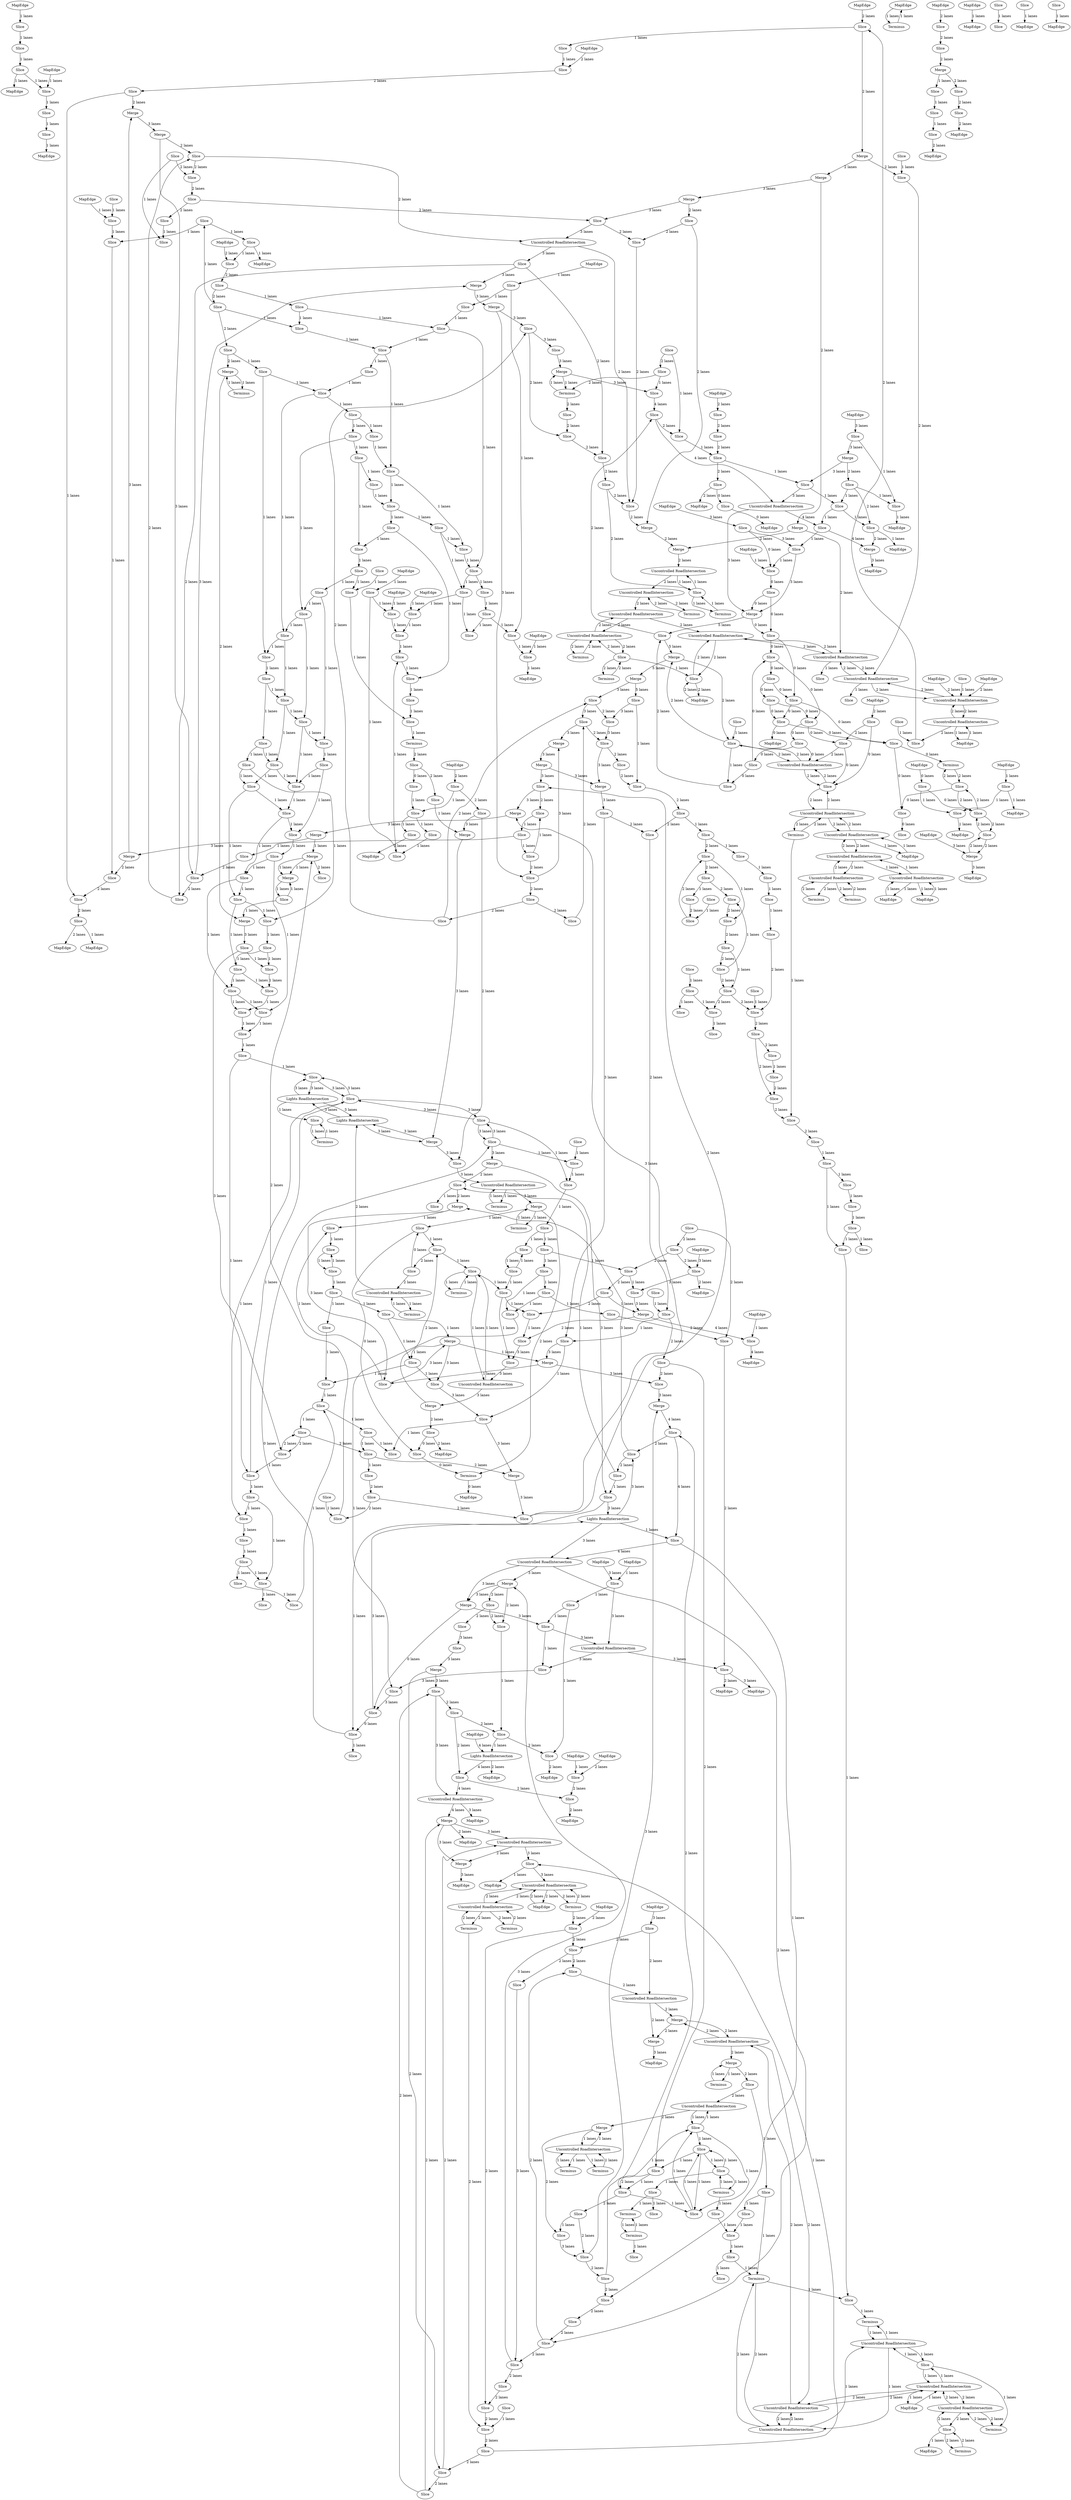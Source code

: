 digraph {
    0 [ label = "MapEdge" ]
    1 [ label = "MapEdge" ]
    2 [ label = "MapEdge" ]
    3 [ label = "MapEdge" ]
    4 [ label = "MapEdge" ]
    5 [ label = "MapEdge" ]
    6 [ label = "MapEdge" ]
    7 [ label = "MapEdge" ]
    8 [ label = "MapEdge" ]
    9 [ label = "MapEdge" ]
    10 [ label = "MapEdge" ]
    11 [ label = "MapEdge" ]
    12 [ label = "MapEdge" ]
    13 [ label = "MapEdge" ]
    14 [ label = "MapEdge" ]
    15 [ label = "MapEdge" ]
    16 [ label = "Slice" ]
    17 [ label = "Slice" ]
    18 [ label = "Slice" ]
    19 [ label = "Slice" ]
    20 [ label = "Slice" ]
    21 [ label = "Slice" ]
    22 [ label = "Slice" ]
    23 [ label = "Slice" ]
    24 [ label = "Slice" ]
    25 [ label = "Slice" ]
    26 [ label = "Slice" ]
    27 [ label = "MapEdge" ]
    28 [ label = "Slice" ]
    29 [ label = "Uncontrolled RoadIntersection" ]
    30 [ label = "Uncontrolled RoadIntersection" ]
    31 [ label = "Slice" ]
    32 [ label = "Terminus" ]
    33 [ label = "Terminus" ]
    34 [ label = "Slice" ]
    35 [ label = "Slice" ]
    36 [ label = "Slice" ]
    37 [ label = "Slice" ]
    38 [ label = "Slice" ]
    39 [ label = "Slice" ]
    40 [ label = "Slice" ]
    41 [ label = "Slice" ]
    42 [ label = "Slice" ]
    43 [ label = "Slice" ]
    44 [ label = "Slice" ]
    45 [ label = "Slice" ]
    46 [ label = "Slice" ]
    47 [ label = "Slice" ]
    48 [ label = "Slice" ]
    49 [ label = "Slice" ]
    50 [ label = "Slice" ]
    51 [ label = "Slice" ]
    52 [ label = "Slice" ]
    53 [ label = "Slice" ]
    54 [ label = "MapEdge" ]
    55 [ label = "Slice" ]
    56 [ label = "Slice" ]
    57 [ label = "Slice" ]
    58 [ label = "Terminus" ]
    59 [ label = "MapEdge" ]
    60 [ label = "Slice" ]
    61 [ label = "Slice" ]
    62 [ label = "Merge" ]
    63 [ label = "Slice" ]
    64 [ label = "Slice" ]
    65 [ label = "Slice" ]
    66 [ label = "Slice" ]
    67 [ label = "Slice" ]
    68 [ label = "Slice" ]
    69 [ label = "Slice" ]
    70 [ label = "Uncontrolled RoadIntersection" ]
    71 [ label = "Slice" ]
    72 [ label = "Slice" ]
    73 [ label = "Slice" ]
    74 [ label = "Slice" ]
    75 [ label = "Terminus" ]
    76 [ label = "Slice" ]
    77 [ label = "Slice" ]
    78 [ label = "Slice" ]
    79 [ label = "Slice" ]
    80 [ label = "Slice" ]
    81 [ label = "Slice" ]
    82 [ label = "Slice" ]
    83 [ label = "Slice" ]
    84 [ label = "Slice" ]
    85 [ label = "Terminus" ]
    86 [ label = "Slice" ]
    87 [ label = "Slice" ]
    88 [ label = "Slice" ]
    89 [ label = "Slice" ]
    90 [ label = "Slice" ]
    91 [ label = "Slice" ]
    92 [ label = "Slice" ]
    93 [ label = "Slice" ]
    94 [ label = "Merge" ]
    95 [ label = "Slice" ]
    96 [ label = "Slice" ]
    97 [ label = "Slice" ]
    98 [ label = "Merge" ]
    99 [ label = "Slice" ]
    100 [ label = "Slice" ]
    101 [ label = "Slice" ]
    102 [ label = "Slice" ]
    103 [ label = "Slice" ]
    104 [ label = "Slice" ]
    105 [ label = "Slice" ]
    106 [ label = "Merge" ]
    107 [ label = "Uncontrolled RoadIntersection" ]
    108 [ label = "Slice" ]
    109 [ label = "Merge" ]
    110 [ label = "Slice" ]
    111 [ label = "Slice" ]
    112 [ label = "Slice" ]
    113 [ label = "Slice" ]
    114 [ label = "Slice" ]
    115 [ label = "Slice" ]
    116 [ label = "Slice" ]
    117 [ label = "Slice" ]
    118 [ label = "Slice" ]
    119 [ label = "Slice" ]
    120 [ label = "Terminus" ]
    121 [ label = "Merge" ]
    122 [ label = "Uncontrolled RoadIntersection" ]
    123 [ label = "Merge" ]
    124 [ label = "Uncontrolled RoadIntersection" ]
    125 [ label = "Slice" ]
    126 [ label = "Merge" ]
    127 [ label = "Slice" ]
    128 [ label = "Slice" ]
    129 [ label = "Slice" ]
    130 [ label = "Slice" ]
    131 [ label = "Slice" ]
    132 [ label = "Slice" ]
    133 [ label = "Uncontrolled RoadIntersection" ]
    134 [ label = "Slice" ]
    135 [ label = "Lights RoadIntersection" ]
    136 [ label = "Slice" ]
    137 [ label = "Slice" ]
    138 [ label = "Slice" ]
    139 [ label = "Slice" ]
    140 [ label = "Slice" ]
    141 [ label = "Slice" ]
    142 [ label = "Slice" ]
    143 [ label = "Slice" ]
    144 [ label = "Slice" ]
    145 [ label = "Merge" ]
    146 [ label = "Merge" ]
    147 [ label = "Slice" ]
    148 [ label = "Slice" ]
    149 [ label = "Slice" ]
    150 [ label = "Lights RoadIntersection" ]
    151 [ label = "MapEdge" ]
    152 [ label = "Slice" ]
    153 [ label = "Slice" ]
    154 [ label = "Terminus" ]
    155 [ label = "Slice" ]
    156 [ label = "Slice" ]
    157 [ label = "Slice" ]
    158 [ label = "Merge" ]
    159 [ label = "Slice" ]
    160 [ label = "Merge" ]
    161 [ label = "Slice" ]
    162 [ label = "Slice" ]
    163 [ label = "Slice" ]
    164 [ label = "Slice" ]
    165 [ label = "Slice" ]
    166 [ label = "Slice" ]
    167 [ label = "Slice" ]
    168 [ label = "Slice" ]
    169 [ label = "Slice" ]
    170 [ label = "Slice" ]
    171 [ label = "Slice" ]
    172 [ label = "Slice" ]
    173 [ label = "Merge" ]
    174 [ label = "Merge" ]
    175 [ label = "Slice" ]
    176 [ label = "Uncontrolled RoadIntersection" ]
    177 [ label = "Slice" ]
    178 [ label = "Slice" ]
    179 [ label = "Uncontrolled RoadIntersection" ]
    180 [ label = "Terminus" ]
    181 [ label = "Slice" ]
    182 [ label = "Slice" ]
    183 [ label = "Uncontrolled RoadIntersection" ]
    184 [ label = "Merge" ]
    185 [ label = "Slice" ]
    186 [ label = "Merge" ]
    187 [ label = "Slice" ]
    188 [ label = "Merge" ]
    189 [ label = "Terminus" ]
    190 [ label = "Uncontrolled RoadIntersection" ]
    191 [ label = "Slice" ]
    192 [ label = "Slice" ]
    193 [ label = "Slice" ]
    194 [ label = "Slice" ]
    195 [ label = "Uncontrolled RoadIntersection" ]
    196 [ label = "Slice" ]
    197 [ label = "MapEdge" ]
    198 [ label = "Slice" ]
    199 [ label = "Merge" ]
    200 [ label = "Slice" ]
    201 [ label = "Slice" ]
    202 [ label = "Terminus" ]
    203 [ label = "Slice" ]
    204 [ label = "Slice" ]
    205 [ label = "Slice" ]
    206 [ label = "Slice" ]
    207 [ label = "Merge" ]
    208 [ label = "Slice" ]
    209 [ label = "Slice" ]
    210 [ label = "Slice" ]
    211 [ label = "Merge" ]
    212 [ label = "Merge" ]
    213 [ label = "MapEdge" ]
    214 [ label = "Slice" ]
    215 [ label = "Merge" ]
    216 [ label = "Slice" ]
    217 [ label = "Slice" ]
    218 [ label = "Slice" ]
    219 [ label = "Slice" ]
    220 [ label = "Slice" ]
    221 [ label = "Slice" ]
    222 [ label = "Slice" ]
    223 [ label = "Slice" ]
    224 [ label = "Slice" ]
    225 [ label = "Slice" ]
    226 [ label = "Slice" ]
    227 [ label = "Terminus" ]
    228 [ label = "MapEdge" ]
    229 [ label = "Slice" ]
    230 [ label = "Slice" ]
    231 [ label = "Slice" ]
    232 [ label = "Slice" ]
    233 [ label = "Slice" ]
    234 [ label = "Slice" ]
    235 [ label = "Slice" ]
    236 [ label = "Slice" ]
    237 [ label = "Slice" ]
    238 [ label = "Slice" ]
    239 [ label = "Slice" ]
    240 [ label = "Slice" ]
    241 [ label = "Uncontrolled RoadIntersection" ]
    242 [ label = "Slice" ]
    243 [ label = "Slice" ]
    244 [ label = "Slice" ]
    245 [ label = "Slice" ]
    246 [ label = "Slice" ]
    247 [ label = "Slice" ]
    248 [ label = "Slice" ]
    249 [ label = "Slice" ]
    250 [ label = "Merge" ]
    251 [ label = "Slice" ]
    252 [ label = "Slice" ]
    253 [ label = "Slice" ]
    254 [ label = "MapEdge" ]
    255 [ label = "Slice" ]
    256 [ label = "Slice" ]
    257 [ label = "Slice" ]
    258 [ label = "Slice" ]
    259 [ label = "Merge" ]
    260 [ label = "Slice" ]
    261 [ label = "Merge" ]
    262 [ label = "Slice" ]
    263 [ label = "Slice" ]
    264 [ label = "Merge" ]
    265 [ label = "Slice" ]
    266 [ label = "Slice" ]
    267 [ label = "Slice" ]
    268 [ label = "Slice" ]
    269 [ label = "Slice" ]
    270 [ label = "Slice" ]
    271 [ label = "Terminus" ]
    272 [ label = "Slice" ]
    273 [ label = "Terminus" ]
    274 [ label = "Slice" ]
    275 [ label = "Slice" ]
    276 [ label = "Slice" ]
    277 [ label = "Merge" ]
    278 [ label = "Slice" ]
    279 [ label = "Slice" ]
    280 [ label = "Slice" ]
    281 [ label = "Slice" ]
    282 [ label = "Slice" ]
    283 [ label = "Slice" ]
    284 [ label = "Slice" ]
    285 [ label = "Slice" ]
    286 [ label = "Slice" ]
    287 [ label = "Slice" ]
    288 [ label = "Slice" ]
    289 [ label = "Merge" ]
    290 [ label = "Slice" ]
    291 [ label = "Slice" ]
    292 [ label = "Slice" ]
    293 [ label = "Slice" ]
    294 [ label = "Slice" ]
    295 [ label = "Slice" ]
    296 [ label = "Slice" ]
    297 [ label = "Slice" ]
    298 [ label = "Terminus" ]
    299 [ label = "Slice" ]
    300 [ label = "Slice" ]
    301 [ label = "Merge" ]
    302 [ label = "Slice" ]
    303 [ label = "Slice" ]
    304 [ label = "Slice" ]
    305 [ label = "Slice" ]
    306 [ label = "Slice" ]
    307 [ label = "Slice" ]
    308 [ label = "Merge" ]
    309 [ label = "Slice" ]
    310 [ label = "Slice" ]
    311 [ label = "Slice" ]
    312 [ label = "Merge" ]
    313 [ label = "Slice" ]
    314 [ label = "Slice" ]
    315 [ label = "Slice" ]
    316 [ label = "Merge" ]
    317 [ label = "Slice" ]
    318 [ label = "Slice" ]
    319 [ label = "Slice" ]
    320 [ label = "Slice" ]
    321 [ label = "Slice" ]
    322 [ label = "Slice" ]
    323 [ label = "Slice" ]
    324 [ label = "Slice" ]
    325 [ label = "Slice" ]
    326 [ label = "Slice" ]
    327 [ label = "Slice" ]
    328 [ label = "Slice" ]
    329 [ label = "Slice" ]
    330 [ label = "Slice" ]
    331 [ label = "Slice" ]
    332 [ label = "Slice" ]
    333 [ label = "Slice" ]
    334 [ label = "Slice" ]
    335 [ label = "Slice" ]
    336 [ label = "Slice" ]
    337 [ label = "Slice" ]
    338 [ label = "Slice" ]
    339 [ label = "Slice" ]
    340 [ label = "Merge" ]
    341 [ label = "Merge" ]
    342 [ label = "Slice" ]
    343 [ label = "Slice" ]
    344 [ label = "Slice" ]
    345 [ label = "Slice" ]
    346 [ label = "Merge" ]
    347 [ label = "Slice" ]
    348 [ label = "Slice" ]
    349 [ label = "Slice" ]
    350 [ label = "Slice" ]
    351 [ label = "Slice" ]
    352 [ label = "Terminus" ]
    353 [ label = "Merge" ]
    354 [ label = "Slice" ]
    355 [ label = "Slice" ]
    356 [ label = "Lights RoadIntersection" ]
    357 [ label = "Terminus" ]
    358 [ label = "MapEdge" ]
    359 [ label = "Slice" ]
    360 [ label = "Slice" ]
    361 [ label = "Slice" ]
    362 [ label = "Slice" ]
    363 [ label = "Slice" ]
    364 [ label = "Slice" ]
    365 [ label = "Slice" ]
    366 [ label = "Slice" ]
    367 [ label = "Slice" ]
    368 [ label = "Slice" ]
    369 [ label = "Uncontrolled RoadIntersection" ]
    370 [ label = "Slice" ]
    371 [ label = "Slice" ]
    372 [ label = "Slice" ]
    373 [ label = "Slice" ]
    374 [ label = "Slice" ]
    375 [ label = "Merge" ]
    376 [ label = "Uncontrolled RoadIntersection" ]
    377 [ label = "Slice" ]
    378 [ label = "Slice" ]
    379 [ label = "Slice" ]
    380 [ label = "Slice" ]
    381 [ label = "Slice" ]
    382 [ label = "MapEdge" ]
    383 [ label = "Slice" ]
    384 [ label = "Slice" ]
    385 [ label = "Slice" ]
    386 [ label = "Slice" ]
    387 [ label = "Slice" ]
    388 [ label = "Slice" ]
    389 [ label = "Terminus" ]
    390 [ label = "Slice" ]
    391 [ label = "Slice" ]
    392 [ label = "Merge" ]
    393 [ label = "Slice" ]
    394 [ label = "Merge" ]
    395 [ label = "Slice" ]
    396 [ label = "Slice" ]
    397 [ label = "Slice" ]
    398 [ label = "Slice" ]
    399 [ label = "Uncontrolled RoadIntersection" ]
    400 [ label = "Slice" ]
    401 [ label = "Slice" ]
    402 [ label = "Uncontrolled RoadIntersection" ]
    403 [ label = "Uncontrolled RoadIntersection" ]
    404 [ label = "Slice" ]
    405 [ label = "Slice" ]
    406 [ label = "Slice" ]
    407 [ label = "Slice" ]
    408 [ label = "Slice" ]
    409 [ label = "Slice" ]
    410 [ label = "Uncontrolled RoadIntersection" ]
    411 [ label = "Merge" ]
    412 [ label = "Slice" ]
    413 [ label = "Slice" ]
    414 [ label = "Slice" ]
    415 [ label = "Slice" ]
    416 [ label = "Terminus" ]
    417 [ label = "Merge" ]
    418 [ label = "Slice" ]
    419 [ label = "Slice" ]
    420 [ label = "Slice" ]
    421 [ label = "Uncontrolled RoadIntersection" ]
    422 [ label = "Slice" ]
    423 [ label = "Slice" ]
    424 [ label = "Slice" ]
    425 [ label = "Slice" ]
    426 [ label = "Slice" ]
    427 [ label = "MapEdge" ]
    428 [ label = "Slice" ]
    429 [ label = "Slice" ]
    430 [ label = "Slice" ]
    431 [ label = "Slice" ]
    432 [ label = "Slice" ]
    433 [ label = "Terminus" ]
    434 [ label = "Slice" ]
    435 [ label = "MapEdge" ]
    436 [ label = "Slice" ]
    437 [ label = "Slice" ]
    438 [ label = "Slice" ]
    439 [ label = "MapEdge" ]
    440 [ label = "Slice" ]
    441 [ label = "MapEdge" ]
    442 [ label = "Terminus" ]
    443 [ label = "MapEdge" ]
    444 [ label = "Slice" ]
    445 [ label = "Slice" ]
    446 [ label = "Slice" ]
    447 [ label = "Terminus" ]
    448 [ label = "Slice" ]
    449 [ label = "Slice" ]
    450 [ label = "Slice" ]
    451 [ label = "Terminus" ]
    452 [ label = "Slice" ]
    453 [ label = "Slice" ]
    454 [ label = "Slice" ]
    455 [ label = "Slice" ]
    456 [ label = "Slice" ]
    457 [ label = "Slice" ]
    458 [ label = "Uncontrolled RoadIntersection" ]
    459 [ label = "Slice" ]
    460 [ label = "Slice" ]
    461 [ label = "Terminus" ]
    462 [ label = "Terminus" ]
    463 [ label = "Slice" ]
    464 [ label = "Terminus" ]
    465 [ label = "Slice" ]
    466 [ label = "Slice" ]
    467 [ label = "Slice" ]
    468 [ label = "Slice" ]
    469 [ label = "Slice" ]
    470 [ label = "Slice" ]
    471 [ label = "Slice" ]
    472 [ label = "Slice" ]
    473 [ label = "Lights RoadIntersection" ]
    474 [ label = "Merge" ]
    475 [ label = "Slice" ]
    476 [ label = "Slice" ]
    477 [ label = "MapEdge" ]
    478 [ label = "Slice" ]
    479 [ label = "Merge" ]
    480 [ label = "Slice" ]
    481 [ label = "Terminus" ]
    482 [ label = "Slice" ]
    483 [ label = "Slice" ]
    484 [ label = "Uncontrolled RoadIntersection" ]
    485 [ label = "Slice" ]
    486 [ label = "Slice" ]
    487 [ label = "Uncontrolled RoadIntersection" ]
    488 [ label = "Slice" ]
    489 [ label = "Slice" ]
    490 [ label = "Slice" ]
    491 [ label = "Slice" ]
    492 [ label = "Slice" ]
    493 [ label = "Slice" ]
    494 [ label = "Terminus" ]
    495 [ label = "Slice" ]
    496 [ label = "Slice" ]
    497 [ label = "Slice" ]
    498 [ label = "Uncontrolled RoadIntersection" ]
    499 [ label = "Merge" ]
    500 [ label = "Slice" ]
    501 [ label = "Uncontrolled RoadIntersection" ]
    502 [ label = "Uncontrolled RoadIntersection" ]
    503 [ label = "Merge" ]
    504 [ label = "Slice" ]
    505 [ label = "Merge" ]
    506 [ label = "MapEdge" ]
    507 [ label = "Uncontrolled RoadIntersection" ]
    508 [ label = "Uncontrolled RoadIntersection" ]
    509 [ label = "Slice" ]
    510 [ label = "Terminus" ]
    511 [ label = "Slice" ]
    512 [ label = "Uncontrolled RoadIntersection" ]
    513 [ label = "Uncontrolled RoadIntersection" ]
    514 [ label = "Uncontrolled RoadIntersection" ]
    515 [ label = "MapEdge" ]
    516 [ label = "Terminus" ]
    517 [ label = "Slice" ]
    518 [ label = "Merge" ]
    519 [ label = "Merge" ]
    520 [ label = "Slice" ]
    521 [ label = "Slice" ]
    522 [ label = "Uncontrolled RoadIntersection" ]
    523 [ label = "Uncontrolled RoadIntersection" ]
    524 [ label = "Uncontrolled RoadIntersection" ]
    525 [ label = "Slice" ]
    526 [ label = "MapEdge" ]
    527 [ label = "Slice" ]
    528 [ label = "Terminus" ]
    529 [ label = "Terminus" ]
    530 [ label = "Uncontrolled RoadIntersection" ]
    531 [ label = "MapEdge" ]
    532 [ label = "MapEdge" ]
    533 [ label = "MapEdge" ]
    534 [ label = "MapEdge" ]
    535 [ label = "MapEdge" ]
    536 [ label = "MapEdge" ]
    537 [ label = "MapEdge" ]
    538 [ label = "MapEdge" ]
    539 [ label = "MapEdge" ]
    540 [ label = "MapEdge" ]
    541 [ label = "MapEdge" ]
    542 [ label = "MapEdge" ]
    543 [ label = "MapEdge" ]
    544 [ label = "MapEdge" ]
    545 [ label = "MapEdge" ]
    546 [ label = "MapEdge" ]
    547 [ label = "MapEdge" ]
    548 [ label = "MapEdge" ]
    549 [ label = "MapEdge" ]
    550 [ label = "MapEdge" ]
    551 [ label = "MapEdge" ]
    552 [ label = "MapEdge" ]
    553 [ label = "MapEdge" ]
    554 [ label = "MapEdge" ]
    555 [ label = "MapEdge" ]
    556 [ label = "MapEdge" ]
    557 [ label = "MapEdge" ]
    558 [ label = "MapEdge" ]
    559 [ label = "MapEdge" ]
    560 [ label = "MapEdge" ]
    561 [ label = "MapEdge" ]
    562 [ label = "MapEdge" ]
    563 [ label = "MapEdge" ]
    564 [ label = "MapEdge" ]
    565 [ label = "MapEdge" ]
    566 [ label = "MapEdge" ]
    567 [ label = "MapEdge" ]
    568 [ label = "MapEdge" ]
    569 [ label = "MapEdge" ]
    570 [ label = "MapEdge" ]
    571 [ label = "MapEdge" ]
    572 [ label = "MapEdge" ]
    199 -> 73 [ label = "2 lanes" ]
    73 -> 60 [ label = "2 lanes" ]
    60 -> 17 [ label = "2 lanes" ]
    17 -> 550 [ label = "2 lanes" ]
    211 -> 244 [ label = "3 lanes" ]
    244 -> 249 [ label = "3 lanes" ]
    356 -> 350 [ label = "3 lanes" ]
    350 -> 341 [ label = "3 lanes" ]
    261 -> 264 [ label = "3 lanes" ]
    247 -> 246 [ label = "1 lanes" ]
    246 -> 236 [ label = "1 lanes" ]
    236 -> 234 [ label = "1 lanes" ]
    234 -> 233 [ label = "1 lanes" ]
    233 -> 232 [ label = "1 lanes" ]
    508 -> 479 [ label = "2 lanes" ]
    479 -> 460 [ label = "2 lanes" ]
    511 -> 501 [ label = "2 lanes" ]
    549 -> 18 [ label = "2 lanes" ]
    123 -> 126 [ label = "2 lanes" ]
    126 -> 133 [ label = "2 lanes" ]
    98 -> 101 [ label = "2 lanes" ]
    101 -> 107 [ label = "2 lanes" ]
    461 -> 467 [ label = "2 lanes" ]
    467 -> 461 [ label = "2 lanes" ]
    467 -> 482 [ label = "2 lanes" ]
    482 -> 467 [ label = "2 lanes" ]
    482 -> 489 [ label = "2 lanes" ]
    489 -> 482 [ label = "2 lanes" ]
    499 -> 564 [ label = "3 lanes" ]
    266 -> 343 [ label = "1 lanes" ]
    343 -> 444 [ label = "1 lanes" ]
    444 -> 548 [ label = "1 lanes" ]
    109 -> 108 [ label = "2 lanes" ]
    108 -> 114 [ label = "2 lanes" ]
    114 -> 122 [ label = "2 lanes" ]
    122 -> 135 [ label = "2 lanes" ]
    31 -> 11 [ label = "0 lanes" ]
    551 -> 35 [ label = "2 lanes" ]
    35 -> 81 [ label = "2 lanes" ]
    559 -> 257 [ label = "3 lanes" ]
    257 -> 232 [ label = "3 lanes" ]
    232 -> 160 [ label = "3 lanes" ]
    160 -> 143 [ label = "4 lanes" ]
    143 -> 59 [ label = "4 lanes" ]
    474 -> 486 [ label = "3 lanes" ]
    486 -> 498 [ label = "3 lanes" ]
    498 -> 534 [ label = "3 lanes" ]
    17 -> 553 [ label = "1 lanes" ]
    81 -> 78 [ label = "2 lanes" ]
    308 -> 328 [ label = "2 lanes" ]
    328 -> 341 [ label = "2 lanes" ]
    97 -> 95 [ label = "1 lanes" ]
    95 -> 93 [ label = "1 lanes" ]
    93 -> 92 [ label = "1 lanes" ]
    92 -> 91 [ label = "1 lanes" ]
    91 -> 90 [ label = "1 lanes" ]
    90 -> 89 [ label = "1 lanes" ]
    89 -> 88 [ label = "1 lanes" ]
    88 -> 87 [ label = "1 lanes" ]
    87 -> 86 [ label = "1 lanes" ]
    86 -> 85 [ label = "1 lanes" ]
    195 -> 133 [ label = "2 lanes" ]
    133 -> 195 [ label = "2 lanes" ]
    133 -> 107 [ label = "2 lanes" ]
    107 -> 133 [ label = "2 lanes" ]
    107 -> 30 [ label = "2 lanes" ]
    30 -> 107 [ label = "2 lanes" ]
    301 -> 314 [ label = "1 lanes" ]
    314 -> 313 [ label = "1 lanes" ]
    301 -> 315 [ label = "3 lanes" ]
    315 -> 346 [ label = "3 lanes" ]
    234 -> 256 [ label = "1 lanes" ]
    256 -> 309 [ label = "1 lanes" ]
    309 -> 374 [ label = "1 lanes" ]
    256 -> 330 [ label = "1 lanes" ]
    330 -> 309 [ label = "1 lanes" ]
    330 -> 345 [ label = "1 lanes" ]
    561 -> 372 [ label = "1 lanes" ]
    372 -> 453 [ label = "1 lanes" ]
    453 -> 466 [ label = "1 lanes" ]
    99 -> 557 [ label = "2 lanes" ]
    33 -> 70 [ label = "1 lanes" ]
    70 -> 33 [ label = "1 lanes" ]
    35 -> 36 [ label = "1 lanes" ]
    36 -> 37 [ label = "1 lanes" ]
    372 -> 369 [ label = "3 lanes" ]
    197 -> 143 [ label = "1 lanes" ]
    122 -> 180 [ label = "1 lanes" ]
    180 -> 122 [ label = "1 lanes" ]
    3 -> 32 [ label = "1 lanes" ]
    32 -> 3 [ label = "1 lanes" ]
    479 -> 481 [ label = "1 lanes" ]
    481 -> 479 [ label = "1 lanes" ]
    341 -> 313 [ label = "1 lanes" ]
    289 -> 284 [ label = "1 lanes" ]
    284 -> 253 [ label = "1 lanes" ]
    253 -> 245 [ label = "1 lanes" ]
    245 -> 218 [ label = "1 lanes" ]
    502 -> 494 [ label = "2 lanes" ]
    494 -> 502 [ label = "2 lanes" ]
    126 -> 174 [ label = "2 lanes" ]
    190 -> 241 [ label = "2 lanes" ]
    241 -> 190 [ label = "2 lanes" ]
    241 -> 298 [ label = "2 lanes" ]
    298 -> 241 [ label = "2 lanes" ]
    241 -> 262 [ label = "2 lanes" ]
    262 -> 241 [ label = "2 lanes" ]
    262 -> 271 [ label = "2 lanes" ]
    271 -> 262 [ label = "2 lanes" ]
    14 -> 29 [ label = "1 lanes" ]
    29 -> 14 [ label = "1 lanes" ]
    124 -> 125 [ label = "1 lanes" ]
    125 -> 124 [ label = "1 lanes" ]
    125 -> 202 [ label = "1 lanes" ]
    202 -> 125 [ label = "1 lanes" ]
    145 -> 166 [ label = "3 lanes" ]
    166 -> 187 [ label = "3 lanes" ]
    225 -> 226 [ label = "1 lanes" ]
    226 -> 224 [ label = "1 lanes" ]
    188 -> 181 [ label = "2 lanes" ]
    181 -> 179 [ label = "2 lanes" ]
    179 -> 177 [ label = "2 lanes" ]
    177 -> 173 [ label = "2 lanes" ]
    173 -> 174 [ label = "2 lanes" ]
    174 -> 176 [ label = "2 lanes" ]
    176 -> 183 [ label = "2 lanes" ]
    183 -> 190 [ label = "2 lanes" ]
    190 -> 195 [ label = "2 lanes" ]
    9 -> 30 [ label = "2 lanes" ]
    29 -> 28 [ label = "2 lanes" ]
    28 -> 24 [ label = "2 lanes" ]
    29 -> 30 [ label = "2 lanes" ]
    30 -> 29 [ label = "2 lanes" ]
    24 -> 21 [ label = "1 lanes" ]
    21 -> 18 [ label = "1 lanes" ]
    442 -> 458 [ label = "2 lanes" ]
    458 -> 442 [ label = "2 lanes" ]
    458 -> 502 [ label = "2 lanes" ]
    502 -> 458 [ label = "2 lanes" ]
    502 -> 571 [ label = "2 lanes" ]
    571 -> 502 [ label = "2 lanes" ]
    453 -> 387 [ label = "1 lanes" ]
    387 -> 370 [ label = "1 lanes" ]
    376 -> 375 [ label = "3 lanes" ]
    219 -> 182 [ label = "2 lanes" ]
    194 -> 222 [ label = "2 lanes" ]
    413 -> 475 [ label = "0 lanes" ]
    417 -> 440 [ label = "0 lanes" ]
    360 -> 316 [ label = "2 lanes" ]
    285 -> 270 [ label = "3 lanes" ]
    270 -> 250 [ label = "3 lanes" ]
    250 -> 231 [ label = "3 lanes" ]
    231 -> 215 [ label = "3 lanes" ]
    238 -> 250 [ label = "2 lanes" ]
    313 -> 305 [ label = "1 lanes" ]
    341 -> 314 [ label = "3 lanes" ]
    314 -> 289 [ label = "3 lanes" ]
    81 -> 94 [ label = "3 lanes" ]
    94 -> 106 [ label = "3 lanes" ]
    58 -> 552 [ label = "0 lanes" ]
    316 -> 217 [ label = "1 lanes" ]
    544 -> 511 [ label = "3 lanes" ]
    539 -> 456 [ label = "2 lanes" ]
    61 -> 60 [ label = "1 lanes" ]
    340 -> 312 [ label = "5 lanes" ]
    473 -> 443 [ label = "2 lanes" ]
    435 -> 428 [ label = "3 lanes" ]
    369 -> 370 [ label = "3 lanes" ]
    370 -> 374 [ label = "3 lanes" ]
    374 -> 359 [ label = "3 lanes" ]
    369 -> 355 [ label = "3 lanes" ]
    355 -> 558 [ label = "3 lanes" ]
    439 -> 473 [ label = "4 lanes" ]
    473 -> 483 [ label = "4 lanes" ]
    483 -> 498 [ label = "4 lanes" ]
    476 -> 483 [ label = "2 lanes" ]
    483 -> 490 [ label = "2 lanes" ]
    498 -> 503 [ label = "4 lanes" ]
    503 -> 507 [ label = "3 lanes" ]
    507 -> 509 [ label = "3 lanes" ]
    379 -> 396 [ label = "1 lanes" ]
    396 -> 406 [ label = "1 lanes" ]
    406 -> 418 [ label = "1 lanes" ]
    418 -> 432 [ label = "1 lanes" ]
    424 -> 422 [ label = "0 lanes" ]
    512 -> 513 [ label = "2 lanes" ]
    513 -> 512 [ label = "2 lanes" ]
    513 -> 514 [ label = "2 lanes" ]
    514 -> 513 [ label = "2 lanes" ]
    421 -> 389 [ label = "2 lanes" ]
    389 -> 421 [ label = "2 lanes" ]
    1 -> 266 [ label = "1 lanes" ]
    371 -> 366 [ label = "1 lanes" ]
    366 -> 368 [ label = "1 lanes" ]
    528 -> 525 [ label = "2 lanes" ]
    525 -> 528 [ label = "2 lanes" ]
    525 -> 514 [ label = "2 lanes" ]
    514 -> 525 [ label = "2 lanes" ]
    514 -> 510 [ label = "2 lanes" ]
    510 -> 514 [ label = "2 lanes" ]
    524 -> 540 [ label = "1 lanes" ]
    540 -> 524 [ label = "1 lanes" ]
    456 -> 422 [ label = "0 lanes" ]
    440 -> 420 [ label = "0 lanes" ]
    420 -> 419 [ label = "0 lanes" ]
    419 -> 424 [ label = "0 lanes" ]
    422 -> 421 [ label = "2 lanes" ]
    421 -> 422 [ label = "2 lanes" ]
    421 -> 524 [ label = "2 lanes" ]
    524 -> 421 [ label = "2 lanes" ]
    524 -> 523 [ label = "2 lanes" ]
    523 -> 524 [ label = "2 lanes" ]
    523 -> 522 [ label = "2 lanes" ]
    522 -> 523 [ label = "2 lanes" ]
    458 -> 462 [ label = "2 lanes" ]
    462 -> 458 [ label = "2 lanes" ]
    422 -> 399 [ label = "2 lanes" ]
    399 -> 422 [ label = "2 lanes" ]
    417 -> 361 [ label = "5 lanes" ]
    361 -> 340 [ label = "5 lanes" ]
    475 -> 531 [ label = "0 lanes" ]
    353 -> 379 [ label = "2 lanes" ]
    379 -> 404 [ label = "2 lanes" ]
    404 -> 411 [ label = "2 lanes" ]
    428 -> 432 [ label = "0 lanes" ]
    432 -> 436 [ label = "0 lanes" ]
    436 -> 440 [ label = "0 lanes" ]
    239 -> 248 [ label = "2 lanes" ]
    282 -> 305 [ label = "1 lanes" ]
    346 -> 365 [ label = "4 lanes" ]
    365 -> 373 [ label = "4 lanes" ]
    373 -> 376 [ label = "4 lanes" ]
    402 -> 395 [ label = "1 lanes" ]
    395 -> 402 [ label = "1 lanes" ]
    395 -> 393 [ label = "1 lanes" ]
    393 -> 395 [ label = "1 lanes" ]
    393 -> 378 [ label = "1 lanes" ]
    378 -> 393 [ label = "1 lanes" ]
    517 -> 570 [ label = "1 lanes" ]
    438 -> 465 [ label = "1 lanes" ]
    228 -> 323 [ label = "3 lanes" ]
    323 -> 353 [ label = "3 lanes" ]
    353 -> 385 [ label = "3 lanes" ]
    385 -> 403 [ label = "3 lanes" ]
    403 -> 417 [ label = "3 lanes" ]
    217 -> 178 [ label = "1 lanes" ]
    159 -> 13 [ label = "2 lanes" ]
    518 -> 537 [ label = "3 lanes" ]
    166 -> 164 [ label = "1 lanes" ]
    164 -> 161 [ label = "1 lanes" ]
    161 -> 163 [ label = "1 lanes" ]
    163 -> 165 [ label = "1 lanes" ]
    165 -> 171 [ label = "1 lanes" ]
    171 -> 205 [ label = "1 lanes" ]
    205 -> 214 [ label = "1 lanes" ]
    214 -> 226 [ label = "1 lanes" ]
    220 -> 243 [ label = "1 lanes" ]
    338 -> 336 [ label = "1 lanes" ]
    336 -> 333 [ label = "1 lanes" ]
    333 -> 332 [ label = "1 lanes" ]
    338 -> 328 [ label = "1 lanes" ]
    243 -> 245 [ label = "1 lanes" ]
    245 -> 242 [ label = "1 lanes" ]
    242 -> 238 [ label = "1 lanes" ]
    238 -> 230 [ label = "1 lanes" ]
    146 -> 167 [ label = "2 lanes" ]
    167 -> 173 [ label = "2 lanes" ]
    229 -> 206 [ label = "1 lanes" ]
    206 -> 239 [ label = "1 lanes" ]
    239 -> 229 [ label = "1 lanes" ]
    167 -> 172 [ label = "2 lanes" ]
    196 -> 192 [ label = "2 lanes" ]
    221 -> 231 [ label = "2 lanes" ]
    231 -> 235 [ label = "2 lanes" ]
    235 -> 229 [ label = "2 lanes" ]
    168 -> 170 [ label = "2 lanes" ]
    170 -> 172 [ label = "2 lanes" ]
    172 -> 177 [ label = "2 lanes" ]
    206 -> 203 [ label = "1 lanes" ]
    554 -> 43 [ label = "2 lanes" ]
    43 -> 52 [ label = "2 lanes" ]
    52 -> 74 [ label = "2 lanes" ]
    74 -> 97 [ label = "2 lanes" ]
    97 -> 121 [ label = "2 lanes" ]
    121 -> 145 [ label = "2 lanes" ]
    452 -> 360 [ label = "2 lanes" ]
    316 -> 219 [ label = "2 lanes" ]
    505 -> 519 [ label = "2 lanes" ]
    505 -> 508 [ label = "2 lanes" ]
    508 -> 505 [ label = "2 lanes" ]
    508 -> 512 [ label = "2 lanes" ]
    512 -> 508 [ label = "2 lanes" ]
    512 -> 484 [ label = "2 lanes" ]
    484 -> 512 [ label = "2 lanes" ]
    484 -> 464 [ label = "2 lanes" ]
    464 -> 484 [ label = "2 lanes" ]
    344 -> 267 [ label = "1 lanes" ]
    267 -> 0 [ label = "1 lanes" ]
    547 -> 485 [ label = "1 lanes" ]
    485 -> 344 [ label = "1 lanes" ]
    444 -> 485 [ label = "1 lanes" ]
    467 -> 470 [ label = "0 lanes" ]
    470 -> 471 [ label = "0 lanes" ]
    509 -> 502 [ label = "3 lanes" ]
    509 -> 572 [ label = "1 lanes" ]
    423 -> 434 [ label = "1 lanes" ]
    442 -> 434 [ label = "2 lanes" ]
    413 -> 546 [ label = "2 lanes" ]
    424 -> 399 [ label = "2 lanes" ]
    513 -> 535 [ label = "1 lanes" ]
    535 -> 513 [ label = "1 lanes" ]
    513 -> 492 [ label = "1 lanes" ]
    492 -> 513 [ label = "1 lanes" ]
    492 -> 487 [ label = "1 lanes" ]
    487 -> 492 [ label = "1 lanes" ]
    487 -> 447 [ label = "1 lanes" ]
    447 -> 487 [ label = "1 lanes" ]
    523 -> 530 [ label = "1 lanes" ]
    530 -> 523 [ label = "1 lanes" ]
    530 -> 567 [ label = "1 lanes" ]
    567 -> 530 [ label = "1 lanes" ]
    224 -> 223 [ label = "1 lanes" ]
    223 -> 220 [ label = "1 lanes" ]
    236 -> 216 [ label = "1 lanes" ]
    216 -> 191 [ label = "1 lanes" ]
    191 -> 134 [ label = "1 lanes" ]
    134 -> 131 [ label = "1 lanes" ]
    191 -> 216 [ label = "1 lanes" ]
    63 -> 49 [ label = "1 lanes" ]
    49 -> 556 [ label = "1 lanes" ]
    55 -> 53 [ label = "1 lanes" ]
    49 -> 43 [ label = "1 lanes" ]
    555 -> 53 [ label = "1 lanes" ]
    53 -> 65 [ label = "1 lanes" ]
    85 -> 84 [ label = "2 lanes" ]
    84 -> 83 [ label = "2 lanes" ]
    74 -> 63 [ label = "1 lanes" ]
    63 -> 65 [ label = "1 lanes" ]
    65 -> 73 [ label = "1 lanes" ]
    150 -> 152 [ label = "1 lanes" ]
    152 -> 154 [ label = "1 lanes" ]
    154 -> 152 [ label = "1 lanes" ]
    198 -> 195 [ label = "2 lanes" ]
    195 -> 198 [ label = "2 lanes" ]
    213 -> 198 [ label = "2 lanes" ]
    198 -> 213 [ label = "2 lanes" ]
    144 -> 147 [ label = "1 lanes" ]
    440 -> 446 [ label = "0 lanes" ]
    446 -> 448 [ label = "0 lanes" ]
    448 -> 542 [ label = "0 lanes" ]
    427 -> 478 [ label = "2 lanes" ]
    478 -> 490 [ label = "2 lanes" ]
    490 -> 526 [ label = "2 lanes" ]
    428 -> 418 [ label = "3 lanes" ]
    418 -> 417 [ label = "3 lanes" ]
    436 -> 417 [ label = "0 lanes" ]
    269 -> 268 [ label = "3 lanes" ]
    268 -> 264 [ label = "3 lanes" ]
    249 -> 277 [ label = "3 lanes" ]
    277 -> 334 [ label = "3 lanes" ]
    334 -> 347 [ label = "4 lanes" ]
    347 -> 403 [ label = "4 lanes" ]
    403 -> 406 [ label = "4 lanes" ]
    406 -> 411 [ label = "4 lanes" ]
    411 -> 477 [ label = "3 lanes" ]
    52 -> 50 [ label = "1 lanes" ]
    74 -> 72 [ label = "1 lanes" ]
    10 -> 23 [ label = "1 lanes" ]
    23 -> 40 [ label = "1 lanes" ]
    82 -> 93 [ label = "1 lanes" ]
    4 -> 19 [ label = "1 lanes" ]
    19 -> 38 [ label = "1 lanes" ]
    38 -> 41 [ label = "1 lanes" ]
    41 -> 64 [ label = "1 lanes" ]
    64 -> 77 [ label = "1 lanes" ]
    77 -> 86 [ label = "1 lanes" ]
    275 -> 287 [ label = "2 lanes" ]
    530 -> 568 [ label = "1 lanes" ]
    568 -> 530 [ label = "1 lanes" ]
    525 -> 569 [ label = "1 lanes" ]
    516 -> 522 [ label = "2 lanes" ]
    522 -> 516 [ label = "2 lanes" ]
    522 -> 529 [ label = "2 lanes" ]
    529 -> 522 [ label = "2 lanes" ]
    487 -> 484 [ label = "1 lanes" ]
    484 -> 487 [ label = "1 lanes" ]
    492 -> 510 [ label = "1 lanes" ]
    469 -> 426 [ label = "1 lanes" ]
    342 -> 348 [ label = "2 lanes" ]
    348 -> 381 [ label = "2 lanes" ]
    381 -> 400 [ label = "2 lanes" ]
    321 -> 335 [ label = "2 lanes" ]
    335 -> 337 [ label = "2 lanes" ]
    317 -> 321 [ label = "2 lanes" ]
    307 -> 317 [ label = "1 lanes" ]
    304 -> 307 [ label = "1 lanes" ]
    297 -> 304 [ label = "1 lanes" ]
    430 -> 447 [ label = "1 lanes" ]
    459 -> 454 [ label = "1 lanes" ]
    463 -> 459 [ label = "1 lanes" ]
    408 -> 426 [ label = "1 lanes" ]
    426 -> 430 [ label = "1 lanes" ]
    464 -> 430 [ label = "1 lanes" ]
    460 -> 463 [ label = "1 lanes" ]
    463 -> 464 [ label = "1 lanes" ]
    24 -> 98 [ label = "2 lanes" ]
    98 -> 123 [ label = "2 lanes" ]
    456 -> 424 [ label = "2 lanes" ]
    160 -> 138 [ label = "2 lanes" ]
    293 -> 308 [ label = "3 lanes" ]
    83 -> 94 [ label = "1 lanes" ]
    106 -> 78 [ label = "3 lanes" ]
    376 -> 394 [ label = "3 lanes" ]
    78 -> 70 [ label = "3 lanes" ]
    70 -> 62 [ label = "3 lanes" ]
    62 -> 58 [ label = "2 lanes" ]
    308 -> 336 [ label = "3 lanes" ]
    336 -> 356 [ label = "3 lanes" ]
    123 -> 146 [ label = "3 lanes" ]
    146 -> 170 [ label = "3 lanes" ]
    170 -> 179 [ label = "3 lanes" ]
    179 -> 196 [ label = "3 lanes" ]
    196 -> 207 [ label = "3 lanes" ]
    178 -> 159 [ label = "1 lanes" ]
    519 -> 545 [ label = "3 lanes" ]
    376 -> 401 [ label = "2 lanes" ]
    401 -> 488 [ label = "2 lanes" ]
    488 -> 501 [ label = "2 lanes" ]
    19 -> 20 [ label = "1 lanes" ]
    5 -> 20 [ label = "1 lanes" ]
    20 -> 42 [ label = "1 lanes" ]
    50 -> 48 [ label = "1 lanes" ]
    48 -> 47 [ label = "1 lanes" ]
    47 -> 46 [ label = "1 lanes" ]
    46 -> 44 [ label = "1 lanes" ]
    44 -> 42 [ label = "1 lanes" ]
    42 -> 41 [ label = "1 lanes" ]
    37 -> 38 [ label = "1 lanes" ]
    72 -> 69 [ label = "1 lanes" ]
    69 -> 68 [ label = "1 lanes" ]
    68 -> 67 [ label = "1 lanes" ]
    67 -> 66 [ label = "1 lanes" ]
    66 -> 64 [ label = "1 lanes" ]
    6 -> 44 [ label = "1 lanes" ]
    90 -> 79 [ label = "1 lanes" ]
    79 -> 67 [ label = "1 lanes" ]
    67 -> 56 [ label = "1 lanes" ]
    56 -> 46 [ label = "1 lanes" ]
    46 -> 25 [ label = "1 lanes" ]
    92 -> 80 [ label = "1 lanes" ]
    40 -> 48 [ label = "1 lanes" ]
    48 -> 69 [ label = "1 lanes" ]
    69 -> 82 [ label = "1 lanes" ]
    66 -> 89 [ label = "1 lanes" ]
    50 -> 72 [ label = "1 lanes" ]
    23 -> 22 [ label = "1 lanes" ]
    34 -> 26 [ label = "1 lanes" ]
    26 -> 22 [ label = "1 lanes" ]
    22 -> 16 [ label = "1 lanes" ]
    16 -> 8 [ label = "1 lanes" ]
    222 -> 377 [ label = "2 lanes" ]
    377 -> 413 [ label = "2 lanes" ]
    26 -> 25 [ label = "1 lanes" ]
    56 -> 57 [ label = "1 lanes" ]
    106 -> 135 [ label = "3 lanes" ]
    135 -> 106 [ label = "3 lanes" ]
    136 -> 145 [ label = "1 lanes" ]
    212 -> 184 [ label = "1 lanes" ]
    359 -> 333 [ label = "0 lanes" ]
    333 -> 293 [ label = "0 lanes" ]
    359 -> 356 [ label = "3 lanes" ]
    437 -> 419 [ label = "0 lanes" ]
    419 -> 414 [ label = "0 lanes" ]
    414 -> 399 [ label = "0 lanes" ]
    437 -> 448 [ label = "0 lanes" ]
    448 -> 457 [ label = "0 lanes" ]
    457 -> 461 [ label = "0 lanes" ]
    429 -> 437 [ label = "0 lanes" ]
    409 -> 368 [ label = "0 lanes" ]
    414 -> 409 [ label = "0 lanes" ]
    409 -> 420 [ label = "0 lanes" ]
    420 -> 429 [ label = "0 lanes" ]
    429 -> 446 [ label = "0 lanes" ]
    446 -> 457 [ label = "0 lanes" ]
    457 -> 470 [ label = "0 lanes" ]
    368 -> 361 [ label = "2 lanes" ]
    361 -> 347 [ label = "2 lanes" ]
    347 -> 339 [ label = "2 lanes" ]
    264 -> 275 [ label = "3 lanes" ]
    275 -> 286 [ label = "3 lanes" ]
    286 -> 301 [ label = "3 lanes" ]
    279 -> 278 [ label = "1 lanes" ]
    279 -> 269 [ label = "3 lanes" ]
    312 -> 263 [ label = "3 lanes" ]
    263 -> 260 [ label = "3 lanes" ]
    260 -> 259 [ label = "3 lanes" ]
    312 -> 279 [ label = "5 lanes" ]
    395 -> 378 [ label = "1 lanes" ]
    378 -> 319 [ label = "1 lanes" ]
    319 -> 329 [ label = "1 lanes" ]
    329 -> 395 [ label = "1 lanes" ]
    511 -> 491 [ label = "2 lanes" ]
    491 -> 480 [ label = "2 lanes" ]
    480 -> 407 [ label = "3 lanes" ]
    407 -> 394 [ label = "3 lanes" ]
    310 -> 319 [ label = "2 lanes" ]
    319 -> 329 [ label = "2 lanes" ]
    329 -> 351 [ label = "2 lanes" ]
    351 -> 354 [ label = "2 lanes" ]
    354 -> 380 [ label = "2 lanes" ]
    351 -> 362 [ label = "1 lanes" ]
    397 -> 401 [ label = "2 lanes" ]
    401 -> 407 [ label = "2 lanes" ]
    407 -> 412 [ label = "2 lanes" ]
    415 -> 434 [ label = "2 lanes" ]
    380 -> 384 [ label = "2 lanes" ]
    384 -> 397 [ label = "2 lanes" ]
    455 -> 472 [ label = "1 lanes" ]
    472 -> 473 [ label = "1 lanes" ]
    327 -> 258 [ label = "2 lanes" ]
    258 -> 233 [ label = "2 lanes" ]
    233 -> 162 [ label = "2 lanes" ]
    162 -> 149 [ label = "2 lanes" ]
    108 -> 125 [ label = "1 lanes" ]
    125 -> 134 [ label = "1 lanes" ]
    134 -> 149 [ label = "1 lanes" ]
    149 -> 138 [ label = "1 lanes" ]
    225 -> 247 [ label = "3 lanes" ]
    247 -> 225 [ label = "3 lanes" ]
    247 -> 293 [ label = "3 lanes" ]
    293 -> 247 [ label = "3 lanes" ]
    211 -> 248 [ label = "3 lanes" ]
    248 -> 259 [ label = "3 lanes" ]
    394 -> 425 [ label = "2 lanes" ]
    425 -> 445 [ label = "2 lanes" ]
    445 -> 468 [ label = "3 lanes" ]
    425 -> 455 [ label = "2 lanes" ]
    466 -> 563 [ label = "2 lanes" ]
    496 -> 509 [ label = "1 lanes" ]
    496 -> 497 [ label = "2 lanes" ]
    497 -> 495 [ label = "2 lanes" ]
    495 -> 486 [ label = "2 lanes" ]
    486 -> 476 [ label = "2 lanes" ]
    476 -> 472 [ label = "2 lanes" ]
    472 -> 466 [ label = "2 lanes" ]
    434 -> 496 [ label = "2 lanes" ]
    328 -> 318 [ label = "1 lanes" ]
    280 -> 272 [ label = "1 lanes" ]
    242 -> 265 [ label = "1 lanes" ]
    230 -> 221 [ label = "2 lanes" ]
    221 -> 209 [ label = "2 lanes" ]
    209 -> 184 [ label = "2 lanes" ]
    184 -> 142 [ label = "2 lanes" ]
    296 -> 292 [ label = "1 lanes" ]
    292 -> 286 [ label = "1 lanes" ]
    286 -> 270 [ label = "1 lanes" ]
    270 -> 265 [ label = "1 lanes" ]
    281 -> 288 [ label = "1 lanes" ]
    288 -> 297 [ label = "1 lanes" ]
    289 -> 301 [ label = "1 lanes" ]
    352 -> 300 [ label = "1 lanes" ]
    283 -> 284 [ label = "1 lanes" ]
    284 -> 285 [ label = "1 lanes" ]
    214 -> 210 [ label = "1 lanes" ]
    210 -> 208 [ label = "1 lanes" ]
    184 -> 158 [ label = "1 lanes" ]
    184 -> 158 [ label = "1 lanes" ]
    204 -> 209 [ label = "1 lanes" ]
    520 -> 533 [ label = "1 lanes" ]
    380 -> 365 [ label = "2 lanes" ]
    365 -> 350 [ label = "2 lanes" ]
    350 -> 338 [ label = "2 lanes" ]
    136 -> 158 [ label = "1 lanes" ]
    158 -> 136 [ label = "1 lanes" ]
    356 -> 373 [ label = "1 lanes" ]
    373 -> 384 [ label = "1 lanes" ]
    329 -> 393 [ label = "1 lanes" ]
    449 -> 454 [ label = "1 lanes" ]
    454 -> 450 [ label = "1 lanes" ]
    450 -> 431 [ label = "1 lanes" ]
    378 -> 405 [ label = "1 lanes" ]
    405 -> 378 [ label = "1 lanes" ]
    405 -> 433 [ label = "1 lanes" ]
    433 -> 405 [ label = "1 lanes" ]
    99 -> 71 [ label = "0 lanes" ]
    71 -> 58 [ label = "0 lanes" ]
    258 -> 257 [ label = "2 lanes" ]
    257 -> 254 [ label = "2 lanes" ]
    345 -> 349 [ label = "2 lanes" ]
    349 -> 355 [ label = "2 lanes" ]
    355 -> 560 [ label = "2 lanes" ]
    327 -> 349 [ label = "2 lanes" ]
    325 -> 339 [ label = "1 lanes" ]
    339 -> 377 [ label = "1 lanes" ]
    377 -> 385 [ label = "1 lanes" ]
    385 -> 396 [ label = "1 lanes" ]
    396 -> 404 [ label = "1 lanes" ]
    404 -> 382 [ label = "1 lanes" ]
    18 -> 61 [ label = "2 lanes" ]
    61 -> 186 [ label = "2 lanes" ]
    474 -> 497 [ label = "2 lanes" ]
    497 -> 507 [ label = "2 lanes" ]
    507 -> 518 [ label = "2 lanes" ]
    388 -> 386 [ label = "1 lanes" ]
    187 -> 205 [ label = "1 lanes" ]
    205 -> 225 [ label = "1 lanes" ]
    218 -> 238 [ label = "2 lanes" ]
    187 -> 218 [ label = "2 lanes" ]
    218 -> 187 [ label = "2 lanes" ]
    171 -> 169 [ label = "1 lanes" ]
    88 -> 102 [ label = "1 lanes" ]
    102 -> 110 [ label = "1 lanes" ]
    110 -> 116 [ label = "1 lanes" ]
    116 -> 127 [ label = "1 lanes" ]
    127 -> 137 [ label = "1 lanes" ]
    137 -> 153 [ label = "1 lanes" ]
    153 -> 165 [ label = "1 lanes" ]
    394 -> 455 [ label = "2 lanes" ]
    394 -> 375 [ label = "3 lanes" ]
    357 -> 352 [ label = "1 lanes" ]
    352 -> 357 [ label = "1 lanes" ]
    433 -> 449 [ label = "1 lanes" ]
    450 -> 464 [ label = "1 lanes" ]
    288 -> 295 [ label = "2 lanes" ]
    295 -> 299 [ label = "2 lanes" ]
    299 -> 303 [ label = "2 lanes" ]
    303 -> 302 [ label = "2 lanes" ]
    302 -> 306 [ label = "2 lanes" ]
    306 -> 311 [ label = "2 lanes" ]
    311 -> 320 [ label = "2 lanes" ]
    320 -> 321 [ label = "2 lanes" ]
    322 -> 321 [ label = "1 lanes" ]
    274 -> 290 [ label = "1 lanes" ]
    306 -> 320 [ label = "1 lanes" ]
    320 -> 363 [ label = "2 lanes" ]
    311 -> 303 [ label = "1 lanes" ]
    299 -> 291 [ label = "1 lanes" ]
    295 -> 302 [ label = "1 lanes" ]
    291 -> 290 [ label = "2 lanes" ]
    290 -> 295 [ label = "2 lanes" ]
    255 -> 244 [ label = "2 lanes" ]
    244 -> 237 [ label = "2 lanes" ]
    263 -> 269 [ label = "2 lanes" ]
    251 -> 255 [ label = "2 lanes" ]
    276 -> 278 [ label = "2 lanes" ]
    278 -> 281 [ label = "2 lanes" ]
    281 -> 287 [ label = "2 lanes" ]
    287 -> 292 [ label = "2 lanes" ]
    292 -> 310 [ label = "2 lanes" ]
    310 -> 315 [ label = "2 lanes" ]
    252 -> 260 [ label = "2 lanes" ]
    260 -> 268 [ label = "2 lanes" ]
    268 -> 276 [ label = "2 lanes" ]
    248 -> 251 [ label = "2 lanes" ]
    251 -> 252 [ label = "2 lanes" ]
    398 -> 367 [ label = "1 lanes" ]
    367 -> 363 [ label = "1 lanes" ]
    363 -> 383 [ label = "1 lanes" ]
    367 -> 390 [ label = "1 lanes" ]
    272 -> 253 [ label = "1 lanes" ]
    412 -> 415 [ label = "2 lanes" ]
    495 -> 503 [ label = "2 lanes" ]
    503 -> 538 [ label = "2 lanes" ]
    283 -> 289 [ label = "1 lanes" ]
    356 -> 376 [ label = "3 lanes" ]
    375 -> 387 [ label = "3 lanes" ]
    387 -> 369 [ label = "3 lanes" ]
    375 -> 359 [ label = "0 lanes" ]
    543 -> 493 [ label = "2 lanes" ]
    493 -> 415 [ label = "2 lanes" ]
    562 -> 372 [ label = "3 lanes" ]
    255 -> 263 [ label = "2 lanes" ]
    203 -> 201 [ label = "2 lanes" ]
    201 -> 192 [ label = "2 lanes" ]
    192 -> 181 [ label = "2 lanes" ]
    181 -> 175 [ label = "2 lanes" ]
    240 -> 237 [ label = "2 lanes" ]
    196 -> 200 [ label = "2 lanes" ]
    193 -> 177 [ label = "2 lanes" ]
    144 -> 175 [ label = "2 lanes" ]
    175 -> 168 [ label = "2 lanes" ]
    168 -> 148 [ label = "2 lanes" ]
    148 -> 147 [ label = "1 lanes" ]
    176 -> 185 [ label = "1 lanes" ]
    185 -> 176 [ label = "1 lanes" ]
    185 -> 189 [ label = "1 lanes" ]
    189 -> 185 [ label = "1 lanes" ]
    362 -> 354 [ label = "3 lanes" ]
    354 -> 346 [ label = "3 lanes" ]
    460 -> 402 [ label = "2 lanes" ]
    402 -> 392 [ label = "2 lanes" ]
    392 -> 362 [ label = "2 lanes" ]
    237 -> 200 [ label = "2 lanes" ]
    200 -> 193 [ label = "2 lanes" ]
    193 -> 185 [ label = "2 lanes" ]
    532 -> 452 [ label = "2 lanes" ]
    182 -> 27 [ label = "2 lanes" ]
    151 -> 194 [ label = "2 lanes" ]
    289 -> 285 [ label = "3 lanes" ]
    399 -> 366 [ label = "2 lanes" ]
    366 -> 399 [ label = "2 lanes" ]
    366 -> 340 [ label = "2 lanes" ]
    340 -> 366 [ label = "2 lanes" ]
    541 -> 504 [ label = "0 lanes" ]
    504 -> 482 [ label = "0 lanes" ]
    261 -> 235 [ label = "3 lanes" ]
    235 -> 215 [ label = "3 lanes" ]
    259 -> 261 [ label = "3 lanes" ]
    186 -> 188 [ label = "3 lanes" ]
    188 -> 201 [ label = "3 lanes" ]
    201 -> 207 [ label = "3 lanes" ]
    199 -> 186 [ label = "3 lanes" ]
    215 -> 212 [ label = "3 lanes" ]
    212 -> 199 [ label = "3 lanes" ]
    280 -> 283 [ label = "1 lanes" ]
    282 -> 280 [ label = "1 lanes" ]
    305 -> 282 [ label = "1 lanes" ]
    207 -> 211 [ label = "3 lanes" ]
    323 -> 331 [ label = "1 lanes" ]
    331 -> 358 [ label = "1 lanes" ]
    379 -> 331 [ label = "1 lanes" ]
    504 -> 527 [ label = "1 lanes" ]
    527 -> 566 [ label = "1 lanes" ]
    521 -> 565 [ label = "1 lanes" ]
    515 -> 521 [ label = "1 lanes" ]
    521 -> 527 [ label = "1 lanes" ]
    162 -> 160 [ label = "1 lanes" ]
    54 -> 15 [ label = "1 lanes" ]
    95 -> 105 [ label = "1 lanes" ]
    105 -> 113 [ label = "1 lanes" ]
    113 -> 119 [ label = "1 lanes" ]
    119 -> 130 [ label = "1 lanes" ]
    130 -> 139 [ label = "1 lanes" ]
    139 -> 155 [ label = "1 lanes" ]
    155 -> 164 [ label = "1 lanes" ]
    93 -> 104 [ label = "1 lanes" ]
    104 -> 112 [ label = "1 lanes" ]
    112 -> 118 [ label = "1 lanes" ]
    118 -> 129 [ label = "1 lanes" ]
    129 -> 140 [ label = "1 lanes" ]
    140 -> 156 [ label = "1 lanes" ]
    156 -> 161 [ label = "1 lanes" ]
    119 -> 118 [ label = "1 lanes" ]
    118 -> 117 [ label = "1 lanes" ]
    116 -> 117 [ label = "1 lanes" ]
    91 -> 103 [ label = "1 lanes" ]
    103 -> 111 [ label = "1 lanes" ]
    111 -> 117 [ label = "1 lanes" ]
    117 -> 128 [ label = "1 lanes" ]
    128 -> 141 [ label = "1 lanes" ]
    141 -> 157 [ label = "1 lanes" ]
    157 -> 163 [ label = "1 lanes" ]
    102 -> 103 [ label = "1 lanes" ]
    103 -> 104 [ label = "1 lanes" ]
    104 -> 105 [ label = "1 lanes" ]
    130 -> 129 [ label = "1 lanes" ]
    129 -> 128 [ label = "1 lanes" ]
    128 -> 127 [ label = "1 lanes" ]
    137 -> 141 [ label = "1 lanes" ]
    141 -> 140 [ label = "1 lanes" ]
    140 -> 139 [ label = "1 lanes" ]
    155 -> 156 [ label = "1 lanes" ]
    156 -> 157 [ label = "1 lanes" ]
    157 -> 153 [ label = "1 lanes" ]
    113 -> 112 [ label = "1 lanes" ]
    112 -> 111 [ label = "1 lanes" ]
    111 -> 110 [ label = "1 lanes" ]
    506 -> 478 [ label = "1 lanes" ]
    441 -> 432 [ label = "1 lanes" ]
    494 -> 493 [ label = "2 lanes" ]
    493 -> 491 [ label = "2 lanes" ]
    491 -> 488 [ label = "2 lanes" ]
    324 -> 294 [ label = "1 lanes" ]
    294 -> 246 [ label = "1 lanes" ]
    293 -> 294 [ label = "1 lanes" ]
    114 -> 76 [ label = "0 lanes" ]
    76 -> 71 [ label = "0 lanes" ]
    62 -> 76 [ label = "1 lanes" ]
    76 -> 108 [ label = "1 lanes" ]
    405 -> 391 [ label = "1 lanes" ]
    391 -> 364 [ label = "1 lanes" ]
    391 -> 357 [ label = "1 lanes" ]
    12 -> 30 [ label = "2 lanes" ]
    389 -> 381 [ label = "1 lanes" ]
    39 -> 28 [ label = "1 lanes" ]
    96 -> 101 [ label = "1 lanes" ]
    107 -> 100 [ label = "1 lanes" ]
    133 -> 132 [ label = "1 lanes" ]
    51 -> 30 [ label = "1 lanes" ]
    223 -> 210 [ label = "1 lanes" ]
    2 -> 24 [ label = "2 lanes" ]
    120 -> 121 [ label = "1 lanes" ]
    121 -> 120 [ label = "1 lanes" ]
    465 -> 469 [ label = "1 lanes" ]
    469 -> 500 [ label = "1 lanes" ]
    335 -> 348 [ label = "2 lanes" ]
    337 -> 342 [ label = "1 lanes" ]
    400 -> 408 [ label = "1 lanes" ]
    408 -> 438 [ label = "1 lanes" ]
    115 -> 87 [ label = "1 lanes" ]
    84 -> 45 [ label = "0 lanes" ]
    45 -> 36 [ label = "1 lanes" ]
    36 -> 31 [ label = "1 lanes" ]
    62 -> 75 [ label = "1 lanes" ]
    75 -> 62 [ label = "1 lanes" ]
    325 -> 326 [ label = "2 lanes" ]
    326 -> 273 [ label = "2 lanes" ]
    273 -> 240 [ label = "2 lanes" ]
    326 -> 334 [ label = "1 lanes" ]
    262 -> 198 [ label = "1 lanes" ]
    183 -> 227 [ label = "2 lanes" ]
    227 -> 183 [ label = "2 lanes" ]
    277 -> 273 [ label = "1 lanes" ]
    273 -> 277 [ label = "1 lanes" ]
    7 -> 16 [ label = "1 lanes" ]
    80 -> 68 [ label = "1 lanes" ]
    68 -> 57 [ label = "1 lanes" ]
    57 -> 47 [ label = "1 lanes" ]
    47 -> 34 [ label = "1 lanes" ]
    536 -> 499 [ label = "3 lanes" ]
    501 -> 505 [ label = "2 lanes" ]
    501 -> 519 [ label = "2 lanes" ]
    138 -> 131 [ label = "3 lanes" ]
    131 -> 124 [ label = "3 lanes" ]
    124 -> 109 [ label = "3 lanes" ]
    499 -> 489 [ label = "2 lanes" ]
    489 -> 499 [ label = "2 lanes" ]
    109 -> 99 [ label = "2 lanes" ]
    392 -> 410 [ label = "1 lanes" ]
    410 -> 392 [ label = "1 lanes" ]
    410 -> 451 [ label = "1 lanes" ]
    451 -> 410 [ label = "1 lanes" ]
    410 -> 416 [ label = "1 lanes" ]
    416 -> 410 [ label = "1 lanes" ]
    468 -> 474 [ label = "3 lanes" ]
    503 -> 518 [ label = "3 lanes" ]
    135 -> 150 [ label = "3 lanes" ]
    150 -> 135 [ label = "3 lanes" ]
    150 -> 169 [ label = "3 lanes" ]
    169 -> 150 [ label = "3 lanes" ]
    169 -> 225 [ label = "3 lanes" ]
    225 -> 169 [ label = "3 lanes" ]
}
